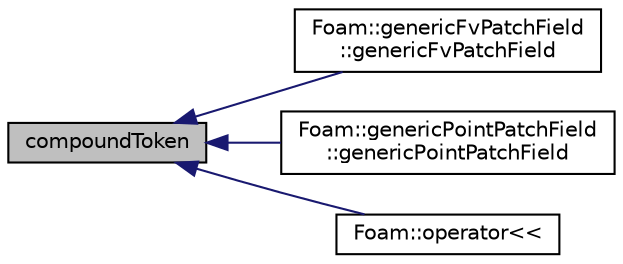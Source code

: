 digraph "compoundToken"
{
  bgcolor="transparent";
  edge [fontname="Helvetica",fontsize="10",labelfontname="Helvetica",labelfontsize="10"];
  node [fontname="Helvetica",fontsize="10",shape=record];
  rankdir="LR";
  Node1 [label="compoundToken",height=0.2,width=0.4,color="black", fillcolor="grey75", style="filled", fontcolor="black"];
  Node1 -> Node2 [dir="back",color="midnightblue",fontsize="10",style="solid",fontname="Helvetica"];
  Node2 [label="Foam::genericFvPatchField\l::genericFvPatchField",height=0.2,width=0.4,color="black",URL="$a00926.html#a55caa01e757d3893cd3a7034439317d9",tooltip="Construct from patch, internal field and dictionary. "];
  Node1 -> Node3 [dir="back",color="midnightblue",fontsize="10",style="solid",fontname="Helvetica"];
  Node3 [label="Foam::genericPointPatchField\l::genericPointPatchField",height=0.2,width=0.4,color="black",URL="$a00928.html#abb7dd7bf600b72b3b82ea631844b5eb3",tooltip="Construct from patch, internal field and dictionary. "];
  Node1 -> Node4 [dir="back",color="midnightblue",fontsize="10",style="solid",fontname="Helvetica"];
  Node4 [label="Foam::operator\<\<",height=0.2,width=0.4,color="black",URL="$a10979.html#a609e356ecf969e67ae8ffc4d99dc9c64"];
}

